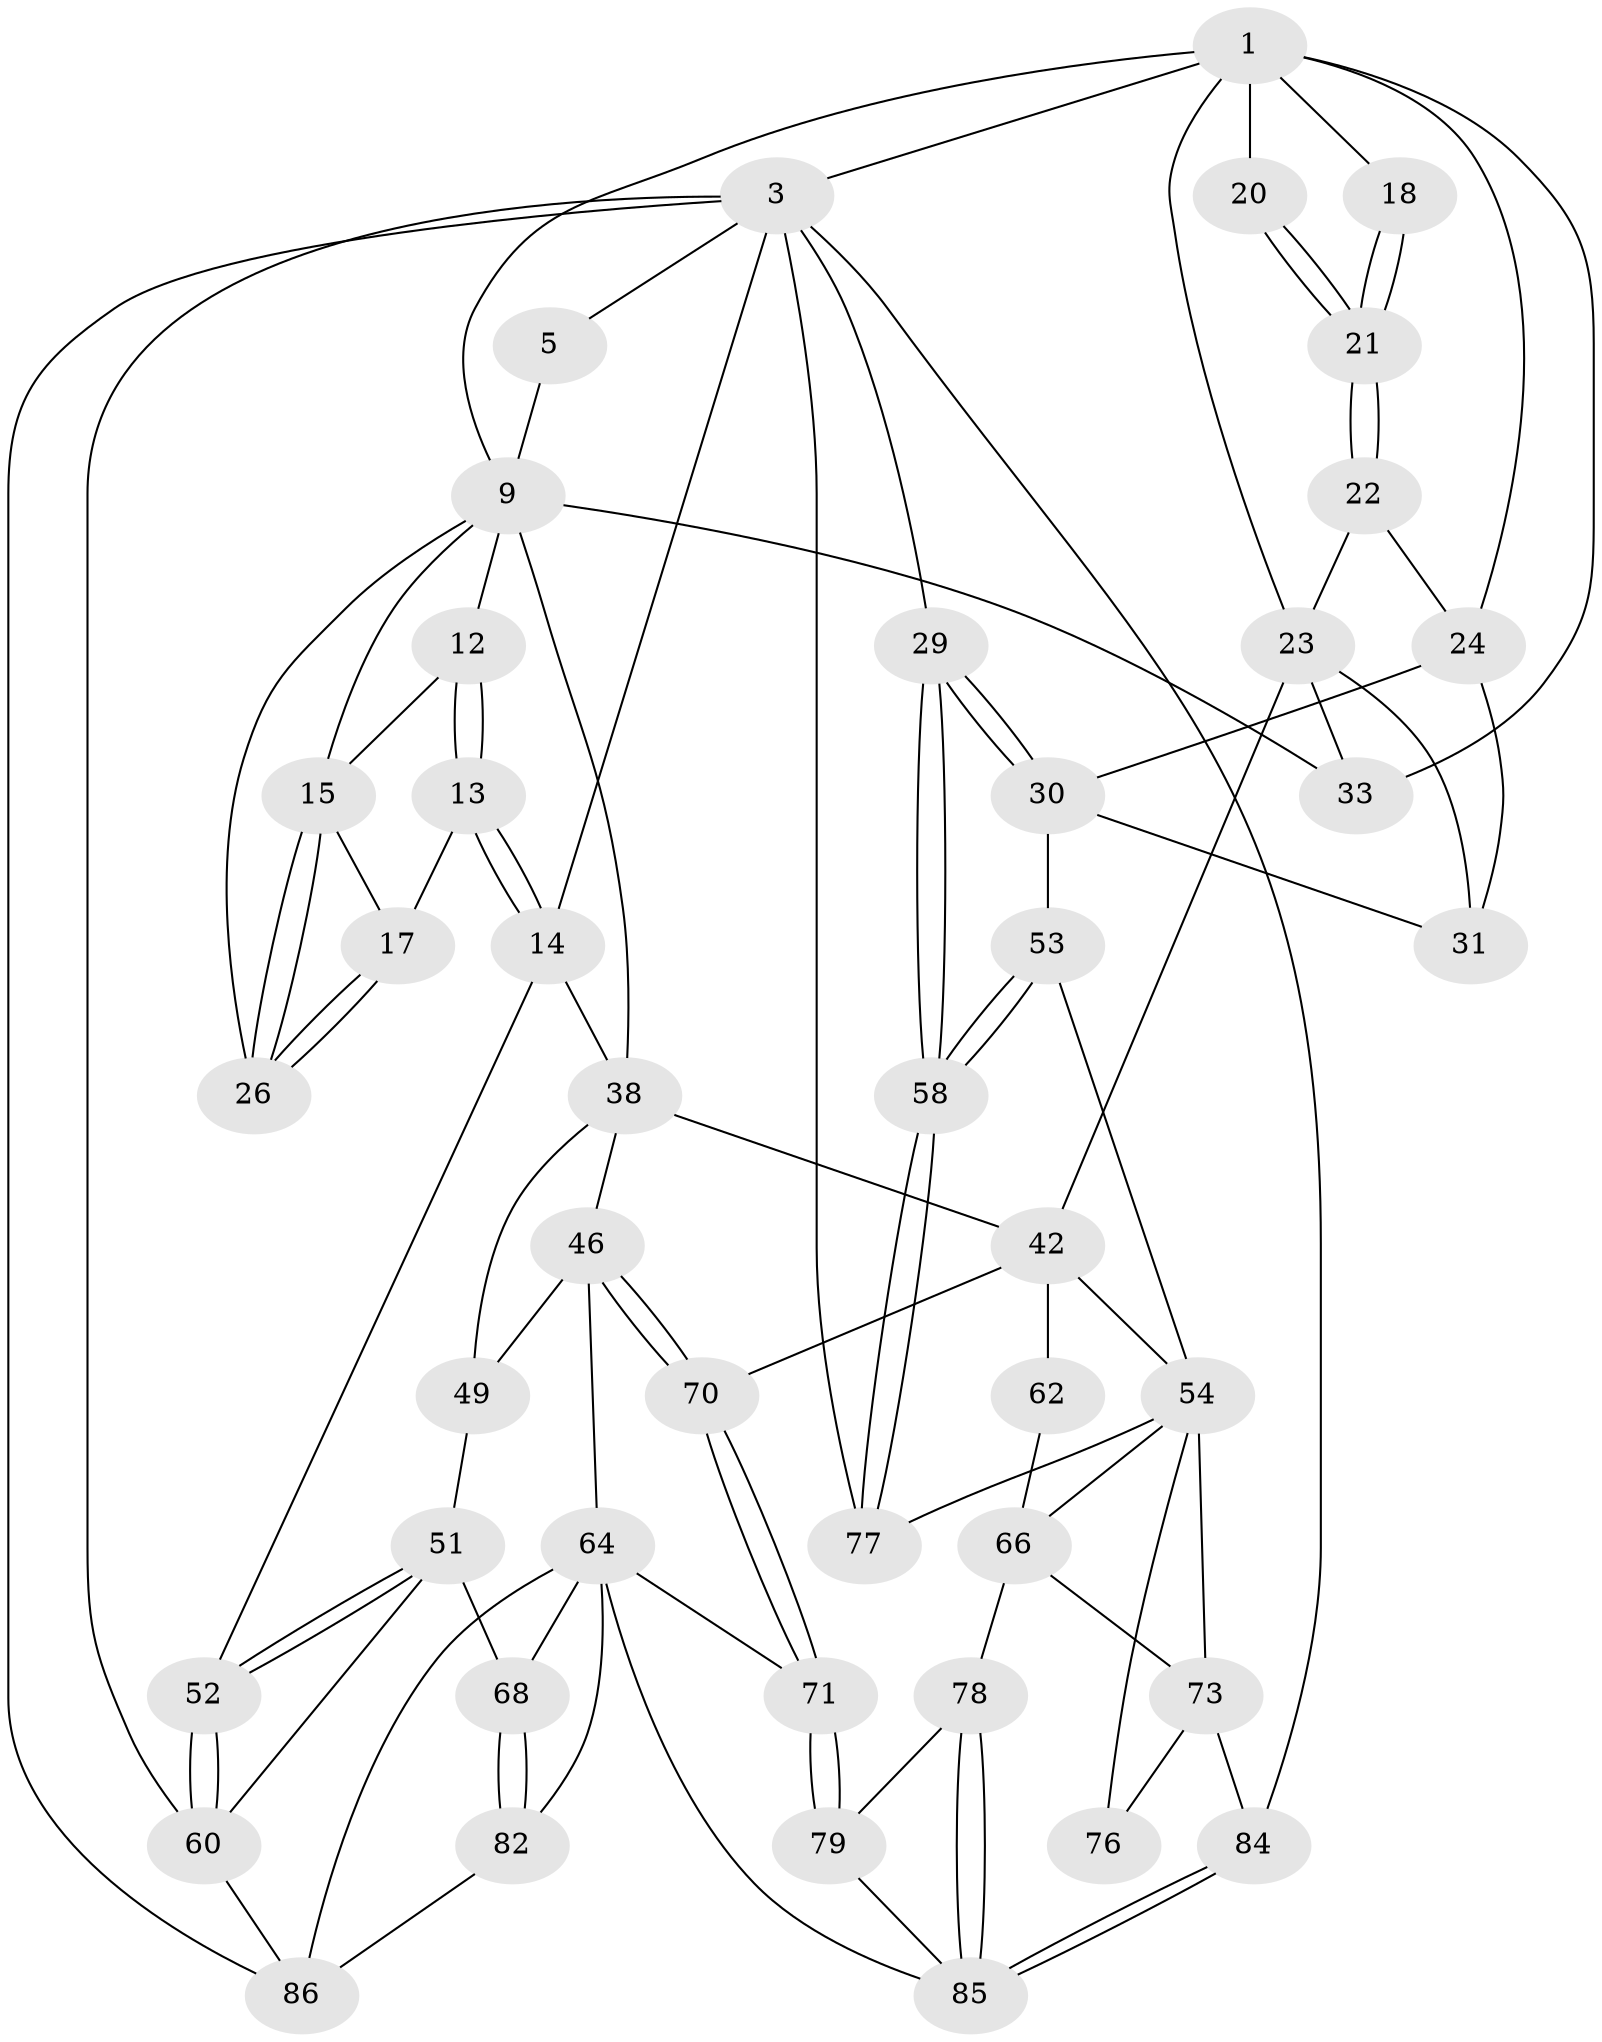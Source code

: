 // original degree distribution, {4: 0.2222222222222222, 6: 0.2222222222222222, 5: 0.5222222222222223, 3: 0.03333333333333333}
// Generated by graph-tools (version 1.1) at 2025/28/03/15/25 16:28:00]
// undirected, 45 vertices, 102 edges
graph export_dot {
graph [start="1"]
  node [color=gray90,style=filled];
  1 [pos="+0.573761956260689+0",super="+2+6"];
  3 [pos="+1+0",super="+4+80"];
  5 [pos="+0.24301452772138188+0"];
  9 [pos="+0.4886751702784685+0.135219825069503",super="+10+27"];
  12 [pos="+0.24495442195620198+0.09467329011308614"];
  13 [pos="+0.09040944052206572+0.12150128167373458"];
  14 [pos="+0+0.026650974282704756",super="+40"];
  15 [pos="+0.3077763986675978+0.20751339621135356",super="+16"];
  17 [pos="+0.23577412846825332+0.25035437304695823"];
  18 [pos="+0.7815784120978355+0.09613495716642613"];
  20 [pos="+0.6286872346006686+0.09614779455703414"];
  21 [pos="+0.7458667157097716+0.20680049333302153"];
  22 [pos="+0.7496317440277+0.22291520289799194"];
  23 [pos="+0.668811569658607+0.24943298898970717",super="+35"];
  24 [pos="+0.9411513190132966+0.10053514624437476",super="+25"];
  26 [pos="+0.25381764182072347+0.28401370691873157"];
  29 [pos="+1+0.48880254828445463"];
  30 [pos="+0.9392254780785717+0.2262626102624391",super="+32"];
  31 [pos="+0.8178521937754044+0.36517928714667164"];
  33 [pos="+0.49725232167407335+0.2768141363073542"];
  38 [pos="+0.24913421548910208+0.3072613351720633",super="+39+41"];
  42 [pos="+0.5057501080212109+0.4496749032195477",super="+45+43"];
  46 [pos="+0.35538320423115266+0.5400863779613911",super="+47"];
  49 [pos="+0.11073067408011077+0.3704538375199093",super="+50"];
  51 [pos="+0+0.6717986659357139",super="+69"];
  52 [pos="+0+0.6816896495159763"];
  53 [pos="+1+0.49993189484320155"];
  54 [pos="+0.9553973090817761+0.5619855928294939",super="+55+75"];
  58 [pos="+1+0.5050791998496302"];
  60 [pos="+0+1",super="+87"];
  62 [pos="+0.5853236359068396+0.6244263795390492"];
  64 [pos="+0.23980160133092876+0.6751246251376466",super="+65+72"];
  66 [pos="+0.7487067539796362+0.746836158253831",super="+67"];
  68 [pos="+0.18859205147460525+0.7116443314379035"];
  70 [pos="+0.46193807186903735+0.7518181210622372"];
  71 [pos="+0.44082823547834743+0.824963761566437"];
  73 [pos="+0.8870970800179594+0.6103872392518311",super="+74"];
  76 [pos="+0.9204738497325645+0.7769200615924232"];
  77 [pos="+1+0.9503436155955285"];
  78 [pos="+0.6872422391111559+0.824689740966647"];
  79 [pos="+0.44765122073389196+0.8299861339549393"];
  82 [pos="+0.2180599467493027+0.8846890542683724"];
  84 [pos="+0.870376287897596+1"];
  85 [pos="+0.7806651312004992+1",super="+88"];
  86 [pos="+0.20068166949378638+0.9009735735520418",super="+90"];
  1 -- 24;
  1 -- 18;
  1 -- 3;
  1 -- 33;
  1 -- 20;
  1 -- 23;
  1 -- 9;
  3 -- 29;
  3 -- 5;
  3 -- 60;
  3 -- 14;
  3 -- 86;
  3 -- 84;
  3 -- 77;
  5 -- 9;
  9 -- 12;
  9 -- 15;
  9 -- 33;
  9 -- 38 [weight=2];
  9 -- 26;
  12 -- 13;
  12 -- 13;
  12 -- 15;
  13 -- 14;
  13 -- 14;
  13 -- 17;
  14 -- 52;
  14 -- 38;
  15 -- 26;
  15 -- 26;
  15 -- 17;
  17 -- 26;
  17 -- 26;
  18 -- 21;
  18 -- 21;
  20 -- 21;
  20 -- 21;
  21 -- 22;
  21 -- 22;
  22 -- 23;
  22 -- 24;
  23 -- 33;
  23 -- 42 [weight=2];
  23 -- 31;
  24 -- 30;
  24 -- 31;
  29 -- 30;
  29 -- 30;
  29 -- 58;
  29 -- 58;
  30 -- 53;
  30 -- 31;
  38 -- 49;
  38 -- 46;
  38 -- 42;
  42 -- 62 [weight=2];
  42 -- 54;
  42 -- 70;
  46 -- 70;
  46 -- 70;
  46 -- 64 [weight=2];
  46 -- 49 [weight=2];
  49 -- 51;
  51 -- 52;
  51 -- 52;
  51 -- 68;
  51 -- 60;
  52 -- 60;
  52 -- 60;
  53 -- 54;
  53 -- 58;
  53 -- 58;
  54 -- 73;
  54 -- 66;
  54 -- 76;
  54 -- 77;
  58 -- 77;
  58 -- 77;
  60 -- 86;
  62 -- 66;
  64 -- 68;
  64 -- 82;
  64 -- 85;
  64 -- 71;
  64 -- 86;
  66 -- 78;
  66 -- 73;
  68 -- 82;
  68 -- 82;
  70 -- 71;
  70 -- 71;
  71 -- 79;
  71 -- 79;
  73 -- 76 [weight=2];
  73 -- 84;
  78 -- 79;
  78 -- 85;
  78 -- 85;
  79 -- 85;
  82 -- 86;
  84 -- 85;
  84 -- 85;
}
